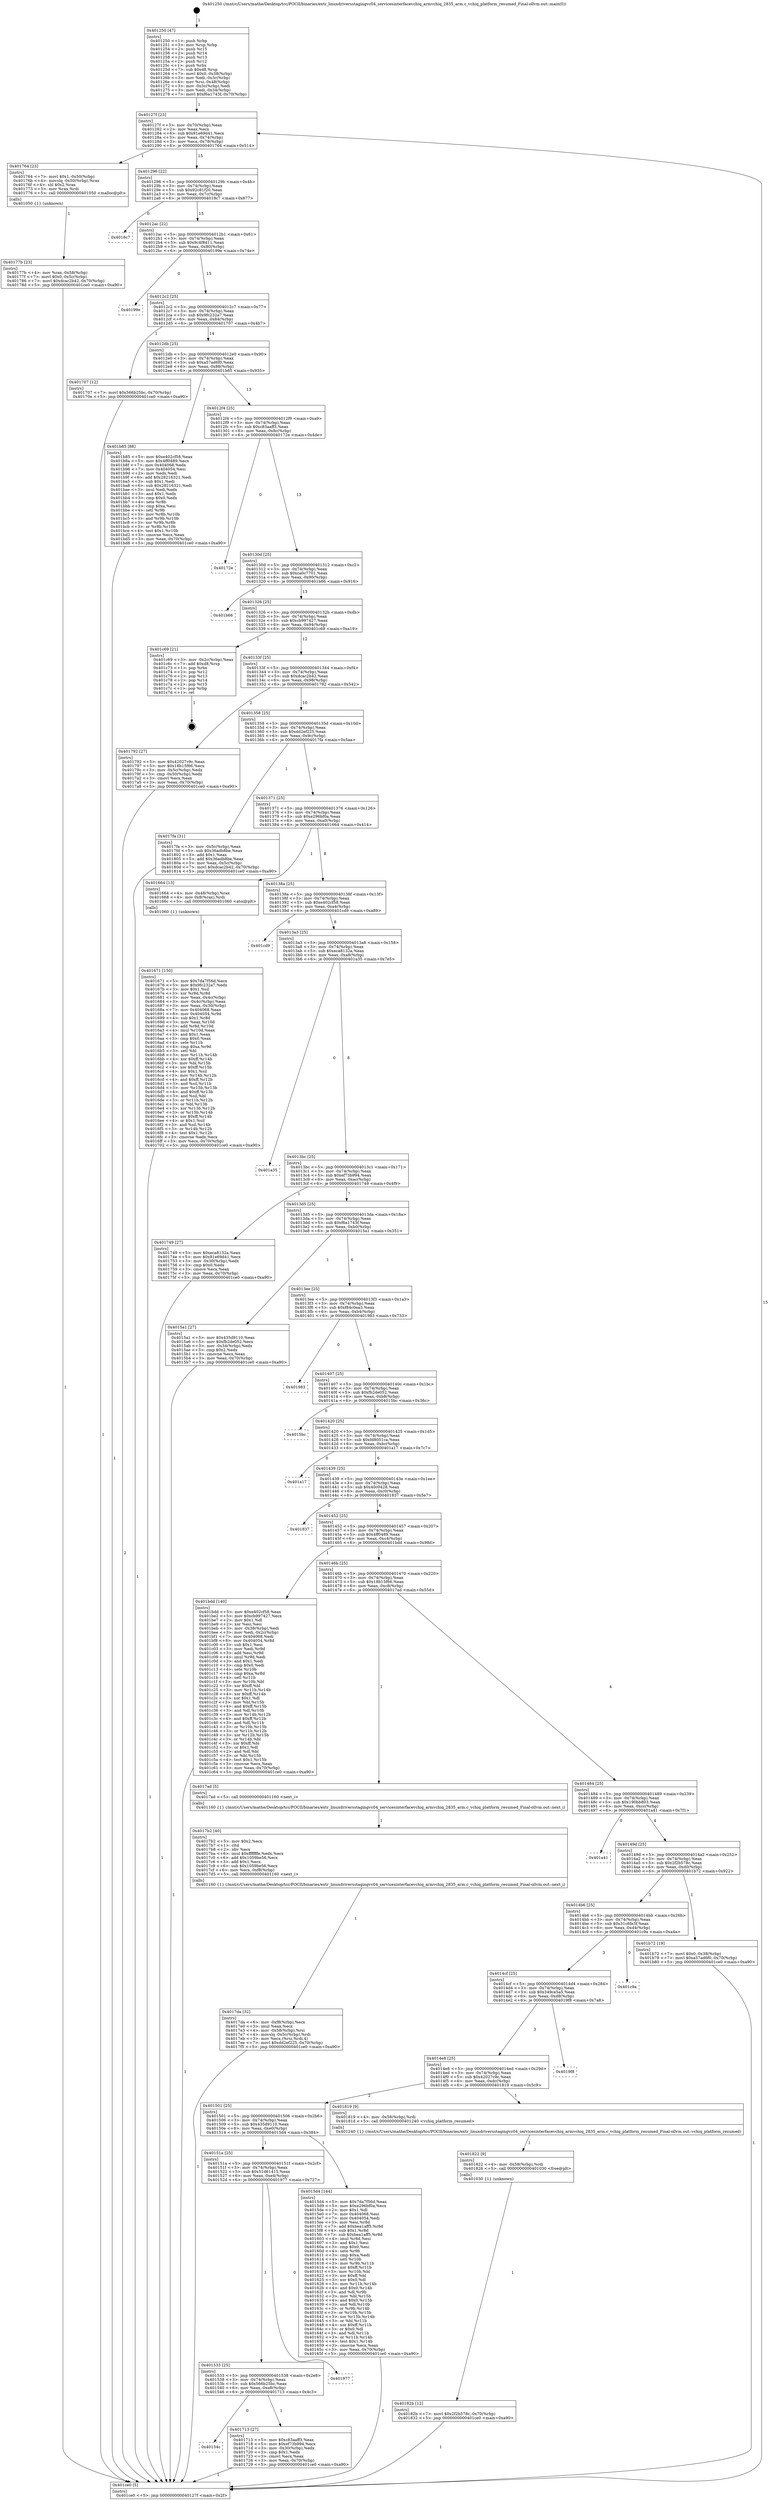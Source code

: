 digraph "0x401250" {
  label = "0x401250 (/mnt/c/Users/mathe/Desktop/tcc/POCII/binaries/extr_linuxdriversstagingvc04_servicesinterfacevchiq_armvchiq_2835_arm.c_vchiq_platform_resumed_Final-ollvm.out::main(0))"
  labelloc = "t"
  node[shape=record]

  Entry [label="",width=0.3,height=0.3,shape=circle,fillcolor=black,style=filled]
  "0x40127f" [label="{
     0x40127f [23]\l
     | [instrs]\l
     &nbsp;&nbsp;0x40127f \<+3\>: mov -0x70(%rbp),%eax\l
     &nbsp;&nbsp;0x401282 \<+2\>: mov %eax,%ecx\l
     &nbsp;&nbsp;0x401284 \<+6\>: sub $0x91e69d41,%ecx\l
     &nbsp;&nbsp;0x40128a \<+3\>: mov %eax,-0x74(%rbp)\l
     &nbsp;&nbsp;0x40128d \<+3\>: mov %ecx,-0x78(%rbp)\l
     &nbsp;&nbsp;0x401290 \<+6\>: je 0000000000401764 \<main+0x514\>\l
  }"]
  "0x401764" [label="{
     0x401764 [23]\l
     | [instrs]\l
     &nbsp;&nbsp;0x401764 \<+7\>: movl $0x1,-0x50(%rbp)\l
     &nbsp;&nbsp;0x40176b \<+4\>: movslq -0x50(%rbp),%rax\l
     &nbsp;&nbsp;0x40176f \<+4\>: shl $0x2,%rax\l
     &nbsp;&nbsp;0x401773 \<+3\>: mov %rax,%rdi\l
     &nbsp;&nbsp;0x401776 \<+5\>: call 0000000000401050 \<malloc@plt\>\l
     | [calls]\l
     &nbsp;&nbsp;0x401050 \{1\} (unknown)\l
  }"]
  "0x401296" [label="{
     0x401296 [22]\l
     | [instrs]\l
     &nbsp;&nbsp;0x401296 \<+5\>: jmp 000000000040129b \<main+0x4b\>\l
     &nbsp;&nbsp;0x40129b \<+3\>: mov -0x74(%rbp),%eax\l
     &nbsp;&nbsp;0x40129e \<+5\>: sub $0x92c81f20,%eax\l
     &nbsp;&nbsp;0x4012a3 \<+3\>: mov %eax,-0x7c(%rbp)\l
     &nbsp;&nbsp;0x4012a6 \<+6\>: je 00000000004018c7 \<main+0x677\>\l
  }"]
  Exit [label="",width=0.3,height=0.3,shape=circle,fillcolor=black,style=filled,peripheries=2]
  "0x4018c7" [label="{
     0x4018c7\l
  }", style=dashed]
  "0x4012ac" [label="{
     0x4012ac [22]\l
     | [instrs]\l
     &nbsp;&nbsp;0x4012ac \<+5\>: jmp 00000000004012b1 \<main+0x61\>\l
     &nbsp;&nbsp;0x4012b1 \<+3\>: mov -0x74(%rbp),%eax\l
     &nbsp;&nbsp;0x4012b4 \<+5\>: sub $0x9c4f8d11,%eax\l
     &nbsp;&nbsp;0x4012b9 \<+3\>: mov %eax,-0x80(%rbp)\l
     &nbsp;&nbsp;0x4012bc \<+6\>: je 000000000040199e \<main+0x74e\>\l
  }"]
  "0x40182b" [label="{
     0x40182b [12]\l
     | [instrs]\l
     &nbsp;&nbsp;0x40182b \<+7\>: movl $0x2f2b578c,-0x70(%rbp)\l
     &nbsp;&nbsp;0x401832 \<+5\>: jmp 0000000000401ce0 \<main+0xa90\>\l
  }"]
  "0x40199e" [label="{
     0x40199e\l
  }", style=dashed]
  "0x4012c2" [label="{
     0x4012c2 [25]\l
     | [instrs]\l
     &nbsp;&nbsp;0x4012c2 \<+5\>: jmp 00000000004012c7 \<main+0x77\>\l
     &nbsp;&nbsp;0x4012c7 \<+3\>: mov -0x74(%rbp),%eax\l
     &nbsp;&nbsp;0x4012ca \<+5\>: sub $0x9fc232a7,%eax\l
     &nbsp;&nbsp;0x4012cf \<+6\>: mov %eax,-0x84(%rbp)\l
     &nbsp;&nbsp;0x4012d5 \<+6\>: je 0000000000401707 \<main+0x4b7\>\l
  }"]
  "0x401822" [label="{
     0x401822 [9]\l
     | [instrs]\l
     &nbsp;&nbsp;0x401822 \<+4\>: mov -0x58(%rbp),%rdi\l
     &nbsp;&nbsp;0x401826 \<+5\>: call 0000000000401030 \<free@plt\>\l
     | [calls]\l
     &nbsp;&nbsp;0x401030 \{1\} (unknown)\l
  }"]
  "0x401707" [label="{
     0x401707 [12]\l
     | [instrs]\l
     &nbsp;&nbsp;0x401707 \<+7\>: movl $0x566b25bc,-0x70(%rbp)\l
     &nbsp;&nbsp;0x40170e \<+5\>: jmp 0000000000401ce0 \<main+0xa90\>\l
  }"]
  "0x4012db" [label="{
     0x4012db [25]\l
     | [instrs]\l
     &nbsp;&nbsp;0x4012db \<+5\>: jmp 00000000004012e0 \<main+0x90\>\l
     &nbsp;&nbsp;0x4012e0 \<+3\>: mov -0x74(%rbp),%eax\l
     &nbsp;&nbsp;0x4012e3 \<+5\>: sub $0xa57ad6f0,%eax\l
     &nbsp;&nbsp;0x4012e8 \<+6\>: mov %eax,-0x88(%rbp)\l
     &nbsp;&nbsp;0x4012ee \<+6\>: je 0000000000401b85 \<main+0x935\>\l
  }"]
  "0x4017da" [label="{
     0x4017da [32]\l
     | [instrs]\l
     &nbsp;&nbsp;0x4017da \<+6\>: mov -0xf8(%rbp),%ecx\l
     &nbsp;&nbsp;0x4017e0 \<+3\>: imul %eax,%ecx\l
     &nbsp;&nbsp;0x4017e3 \<+4\>: mov -0x58(%rbp),%rsi\l
     &nbsp;&nbsp;0x4017e7 \<+4\>: movslq -0x5c(%rbp),%rdi\l
     &nbsp;&nbsp;0x4017eb \<+3\>: mov %ecx,(%rsi,%rdi,4)\l
     &nbsp;&nbsp;0x4017ee \<+7\>: movl $0xdd2ef225,-0x70(%rbp)\l
     &nbsp;&nbsp;0x4017f5 \<+5\>: jmp 0000000000401ce0 \<main+0xa90\>\l
  }"]
  "0x401b85" [label="{
     0x401b85 [88]\l
     | [instrs]\l
     &nbsp;&nbsp;0x401b85 \<+5\>: mov $0xe402cf58,%eax\l
     &nbsp;&nbsp;0x401b8a \<+5\>: mov $0x4ff0489,%ecx\l
     &nbsp;&nbsp;0x401b8f \<+7\>: mov 0x404068,%edx\l
     &nbsp;&nbsp;0x401b96 \<+7\>: mov 0x404054,%esi\l
     &nbsp;&nbsp;0x401b9d \<+2\>: mov %edx,%edi\l
     &nbsp;&nbsp;0x401b9f \<+6\>: add $0x28216321,%edi\l
     &nbsp;&nbsp;0x401ba5 \<+3\>: sub $0x1,%edi\l
     &nbsp;&nbsp;0x401ba8 \<+6\>: sub $0x28216321,%edi\l
     &nbsp;&nbsp;0x401bae \<+3\>: imul %edi,%edx\l
     &nbsp;&nbsp;0x401bb1 \<+3\>: and $0x1,%edx\l
     &nbsp;&nbsp;0x401bb4 \<+3\>: cmp $0x0,%edx\l
     &nbsp;&nbsp;0x401bb7 \<+4\>: sete %r8b\l
     &nbsp;&nbsp;0x401bbb \<+3\>: cmp $0xa,%esi\l
     &nbsp;&nbsp;0x401bbe \<+4\>: setl %r9b\l
     &nbsp;&nbsp;0x401bc2 \<+3\>: mov %r8b,%r10b\l
     &nbsp;&nbsp;0x401bc5 \<+3\>: and %r9b,%r10b\l
     &nbsp;&nbsp;0x401bc8 \<+3\>: xor %r9b,%r8b\l
     &nbsp;&nbsp;0x401bcb \<+3\>: or %r8b,%r10b\l
     &nbsp;&nbsp;0x401bce \<+4\>: test $0x1,%r10b\l
     &nbsp;&nbsp;0x401bd2 \<+3\>: cmovne %ecx,%eax\l
     &nbsp;&nbsp;0x401bd5 \<+3\>: mov %eax,-0x70(%rbp)\l
     &nbsp;&nbsp;0x401bd8 \<+5\>: jmp 0000000000401ce0 \<main+0xa90\>\l
  }"]
  "0x4012f4" [label="{
     0x4012f4 [25]\l
     | [instrs]\l
     &nbsp;&nbsp;0x4012f4 \<+5\>: jmp 00000000004012f9 \<main+0xa9\>\l
     &nbsp;&nbsp;0x4012f9 \<+3\>: mov -0x74(%rbp),%eax\l
     &nbsp;&nbsp;0x4012fc \<+5\>: sub $0xc83aaff3,%eax\l
     &nbsp;&nbsp;0x401301 \<+6\>: mov %eax,-0x8c(%rbp)\l
     &nbsp;&nbsp;0x401307 \<+6\>: je 000000000040172e \<main+0x4de\>\l
  }"]
  "0x4017b2" [label="{
     0x4017b2 [40]\l
     | [instrs]\l
     &nbsp;&nbsp;0x4017b2 \<+5\>: mov $0x2,%ecx\l
     &nbsp;&nbsp;0x4017b7 \<+1\>: cltd\l
     &nbsp;&nbsp;0x4017b8 \<+2\>: idiv %ecx\l
     &nbsp;&nbsp;0x4017ba \<+6\>: imul $0xfffffffe,%edx,%ecx\l
     &nbsp;&nbsp;0x4017c0 \<+6\>: add $0x1059be56,%ecx\l
     &nbsp;&nbsp;0x4017c6 \<+3\>: add $0x1,%ecx\l
     &nbsp;&nbsp;0x4017c9 \<+6\>: sub $0x1059be56,%ecx\l
     &nbsp;&nbsp;0x4017cf \<+6\>: mov %ecx,-0xf8(%rbp)\l
     &nbsp;&nbsp;0x4017d5 \<+5\>: call 0000000000401160 \<next_i\>\l
     | [calls]\l
     &nbsp;&nbsp;0x401160 \{1\} (/mnt/c/Users/mathe/Desktop/tcc/POCII/binaries/extr_linuxdriversstagingvc04_servicesinterfacevchiq_armvchiq_2835_arm.c_vchiq_platform_resumed_Final-ollvm.out::next_i)\l
  }"]
  "0x40172e" [label="{
     0x40172e\l
  }", style=dashed]
  "0x40130d" [label="{
     0x40130d [25]\l
     | [instrs]\l
     &nbsp;&nbsp;0x40130d \<+5\>: jmp 0000000000401312 \<main+0xc2\>\l
     &nbsp;&nbsp;0x401312 \<+3\>: mov -0x74(%rbp),%eax\l
     &nbsp;&nbsp;0x401315 \<+5\>: sub $0xca0c7701,%eax\l
     &nbsp;&nbsp;0x40131a \<+6\>: mov %eax,-0x90(%rbp)\l
     &nbsp;&nbsp;0x401320 \<+6\>: je 0000000000401b66 \<main+0x916\>\l
  }"]
  "0x40177b" [label="{
     0x40177b [23]\l
     | [instrs]\l
     &nbsp;&nbsp;0x40177b \<+4\>: mov %rax,-0x58(%rbp)\l
     &nbsp;&nbsp;0x40177f \<+7\>: movl $0x0,-0x5c(%rbp)\l
     &nbsp;&nbsp;0x401786 \<+7\>: movl $0xdcac2b42,-0x70(%rbp)\l
     &nbsp;&nbsp;0x40178d \<+5\>: jmp 0000000000401ce0 \<main+0xa90\>\l
  }"]
  "0x401b66" [label="{
     0x401b66\l
  }", style=dashed]
  "0x401326" [label="{
     0x401326 [25]\l
     | [instrs]\l
     &nbsp;&nbsp;0x401326 \<+5\>: jmp 000000000040132b \<main+0xdb\>\l
     &nbsp;&nbsp;0x40132b \<+3\>: mov -0x74(%rbp),%eax\l
     &nbsp;&nbsp;0x40132e \<+5\>: sub $0xcb997427,%eax\l
     &nbsp;&nbsp;0x401333 \<+6\>: mov %eax,-0x94(%rbp)\l
     &nbsp;&nbsp;0x401339 \<+6\>: je 0000000000401c69 \<main+0xa19\>\l
  }"]
  "0x40154c" [label="{
     0x40154c\l
  }", style=dashed]
  "0x401c69" [label="{
     0x401c69 [21]\l
     | [instrs]\l
     &nbsp;&nbsp;0x401c69 \<+3\>: mov -0x2c(%rbp),%eax\l
     &nbsp;&nbsp;0x401c6c \<+7\>: add $0xd8,%rsp\l
     &nbsp;&nbsp;0x401c73 \<+1\>: pop %rbx\l
     &nbsp;&nbsp;0x401c74 \<+2\>: pop %r12\l
     &nbsp;&nbsp;0x401c76 \<+2\>: pop %r13\l
     &nbsp;&nbsp;0x401c78 \<+2\>: pop %r14\l
     &nbsp;&nbsp;0x401c7a \<+2\>: pop %r15\l
     &nbsp;&nbsp;0x401c7c \<+1\>: pop %rbp\l
     &nbsp;&nbsp;0x401c7d \<+1\>: ret\l
  }"]
  "0x40133f" [label="{
     0x40133f [25]\l
     | [instrs]\l
     &nbsp;&nbsp;0x40133f \<+5\>: jmp 0000000000401344 \<main+0xf4\>\l
     &nbsp;&nbsp;0x401344 \<+3\>: mov -0x74(%rbp),%eax\l
     &nbsp;&nbsp;0x401347 \<+5\>: sub $0xdcac2b42,%eax\l
     &nbsp;&nbsp;0x40134c \<+6\>: mov %eax,-0x98(%rbp)\l
     &nbsp;&nbsp;0x401352 \<+6\>: je 0000000000401792 \<main+0x542\>\l
  }"]
  "0x401713" [label="{
     0x401713 [27]\l
     | [instrs]\l
     &nbsp;&nbsp;0x401713 \<+5\>: mov $0xc83aaff3,%eax\l
     &nbsp;&nbsp;0x401718 \<+5\>: mov $0xef73b994,%ecx\l
     &nbsp;&nbsp;0x40171d \<+3\>: mov -0x30(%rbp),%edx\l
     &nbsp;&nbsp;0x401720 \<+3\>: cmp $0x1,%edx\l
     &nbsp;&nbsp;0x401723 \<+3\>: cmovl %ecx,%eax\l
     &nbsp;&nbsp;0x401726 \<+3\>: mov %eax,-0x70(%rbp)\l
     &nbsp;&nbsp;0x401729 \<+5\>: jmp 0000000000401ce0 \<main+0xa90\>\l
  }"]
  "0x401792" [label="{
     0x401792 [27]\l
     | [instrs]\l
     &nbsp;&nbsp;0x401792 \<+5\>: mov $0x42027c9c,%eax\l
     &nbsp;&nbsp;0x401797 \<+5\>: mov $0x18b15f66,%ecx\l
     &nbsp;&nbsp;0x40179c \<+3\>: mov -0x5c(%rbp),%edx\l
     &nbsp;&nbsp;0x40179f \<+3\>: cmp -0x50(%rbp),%edx\l
     &nbsp;&nbsp;0x4017a2 \<+3\>: cmovl %ecx,%eax\l
     &nbsp;&nbsp;0x4017a5 \<+3\>: mov %eax,-0x70(%rbp)\l
     &nbsp;&nbsp;0x4017a8 \<+5\>: jmp 0000000000401ce0 \<main+0xa90\>\l
  }"]
  "0x401358" [label="{
     0x401358 [25]\l
     | [instrs]\l
     &nbsp;&nbsp;0x401358 \<+5\>: jmp 000000000040135d \<main+0x10d\>\l
     &nbsp;&nbsp;0x40135d \<+3\>: mov -0x74(%rbp),%eax\l
     &nbsp;&nbsp;0x401360 \<+5\>: sub $0xdd2ef225,%eax\l
     &nbsp;&nbsp;0x401365 \<+6\>: mov %eax,-0x9c(%rbp)\l
     &nbsp;&nbsp;0x40136b \<+6\>: je 00000000004017fa \<main+0x5aa\>\l
  }"]
  "0x401533" [label="{
     0x401533 [25]\l
     | [instrs]\l
     &nbsp;&nbsp;0x401533 \<+5\>: jmp 0000000000401538 \<main+0x2e8\>\l
     &nbsp;&nbsp;0x401538 \<+3\>: mov -0x74(%rbp),%eax\l
     &nbsp;&nbsp;0x40153b \<+5\>: sub $0x566b25bc,%eax\l
     &nbsp;&nbsp;0x401540 \<+6\>: mov %eax,-0xe8(%rbp)\l
     &nbsp;&nbsp;0x401546 \<+6\>: je 0000000000401713 \<main+0x4c3\>\l
  }"]
  "0x4017fa" [label="{
     0x4017fa [31]\l
     | [instrs]\l
     &nbsp;&nbsp;0x4017fa \<+3\>: mov -0x5c(%rbp),%eax\l
     &nbsp;&nbsp;0x4017fd \<+5\>: sub $0x36adb8be,%eax\l
     &nbsp;&nbsp;0x401802 \<+3\>: add $0x1,%eax\l
     &nbsp;&nbsp;0x401805 \<+5\>: add $0x36adb8be,%eax\l
     &nbsp;&nbsp;0x40180a \<+3\>: mov %eax,-0x5c(%rbp)\l
     &nbsp;&nbsp;0x40180d \<+7\>: movl $0xdcac2b42,-0x70(%rbp)\l
     &nbsp;&nbsp;0x401814 \<+5\>: jmp 0000000000401ce0 \<main+0xa90\>\l
  }"]
  "0x401371" [label="{
     0x401371 [25]\l
     | [instrs]\l
     &nbsp;&nbsp;0x401371 \<+5\>: jmp 0000000000401376 \<main+0x126\>\l
     &nbsp;&nbsp;0x401376 \<+3\>: mov -0x74(%rbp),%eax\l
     &nbsp;&nbsp;0x401379 \<+5\>: sub $0xe296bf0a,%eax\l
     &nbsp;&nbsp;0x40137e \<+6\>: mov %eax,-0xa0(%rbp)\l
     &nbsp;&nbsp;0x401384 \<+6\>: je 0000000000401664 \<main+0x414\>\l
  }"]
  "0x401977" [label="{
     0x401977\l
  }", style=dashed]
  "0x401664" [label="{
     0x401664 [13]\l
     | [instrs]\l
     &nbsp;&nbsp;0x401664 \<+4\>: mov -0x48(%rbp),%rax\l
     &nbsp;&nbsp;0x401668 \<+4\>: mov 0x8(%rax),%rdi\l
     &nbsp;&nbsp;0x40166c \<+5\>: call 0000000000401060 \<atoi@plt\>\l
     | [calls]\l
     &nbsp;&nbsp;0x401060 \{1\} (unknown)\l
  }"]
  "0x40138a" [label="{
     0x40138a [25]\l
     | [instrs]\l
     &nbsp;&nbsp;0x40138a \<+5\>: jmp 000000000040138f \<main+0x13f\>\l
     &nbsp;&nbsp;0x40138f \<+3\>: mov -0x74(%rbp),%eax\l
     &nbsp;&nbsp;0x401392 \<+5\>: sub $0xe402cf58,%eax\l
     &nbsp;&nbsp;0x401397 \<+6\>: mov %eax,-0xa4(%rbp)\l
     &nbsp;&nbsp;0x40139d \<+6\>: je 0000000000401cd9 \<main+0xa89\>\l
  }"]
  "0x401671" [label="{
     0x401671 [150]\l
     | [instrs]\l
     &nbsp;&nbsp;0x401671 \<+5\>: mov $0x7da7f56d,%ecx\l
     &nbsp;&nbsp;0x401676 \<+5\>: mov $0x9fc232a7,%edx\l
     &nbsp;&nbsp;0x40167b \<+3\>: mov $0x1,%sil\l
     &nbsp;&nbsp;0x40167e \<+3\>: xor %r8d,%r8d\l
     &nbsp;&nbsp;0x401681 \<+3\>: mov %eax,-0x4c(%rbp)\l
     &nbsp;&nbsp;0x401684 \<+3\>: mov -0x4c(%rbp),%eax\l
     &nbsp;&nbsp;0x401687 \<+3\>: mov %eax,-0x30(%rbp)\l
     &nbsp;&nbsp;0x40168a \<+7\>: mov 0x404068,%eax\l
     &nbsp;&nbsp;0x401691 \<+8\>: mov 0x404054,%r9d\l
     &nbsp;&nbsp;0x401699 \<+4\>: sub $0x1,%r8d\l
     &nbsp;&nbsp;0x40169d \<+3\>: mov %eax,%r10d\l
     &nbsp;&nbsp;0x4016a0 \<+3\>: add %r8d,%r10d\l
     &nbsp;&nbsp;0x4016a3 \<+4\>: imul %r10d,%eax\l
     &nbsp;&nbsp;0x4016a7 \<+3\>: and $0x1,%eax\l
     &nbsp;&nbsp;0x4016aa \<+3\>: cmp $0x0,%eax\l
     &nbsp;&nbsp;0x4016ad \<+4\>: sete %r11b\l
     &nbsp;&nbsp;0x4016b1 \<+4\>: cmp $0xa,%r9d\l
     &nbsp;&nbsp;0x4016b5 \<+3\>: setl %bl\l
     &nbsp;&nbsp;0x4016b8 \<+3\>: mov %r11b,%r14b\l
     &nbsp;&nbsp;0x4016bb \<+4\>: xor $0xff,%r14b\l
     &nbsp;&nbsp;0x4016bf \<+3\>: mov %bl,%r15b\l
     &nbsp;&nbsp;0x4016c2 \<+4\>: xor $0xff,%r15b\l
     &nbsp;&nbsp;0x4016c6 \<+4\>: xor $0x1,%sil\l
     &nbsp;&nbsp;0x4016ca \<+3\>: mov %r14b,%r12b\l
     &nbsp;&nbsp;0x4016cd \<+4\>: and $0xff,%r12b\l
     &nbsp;&nbsp;0x4016d1 \<+3\>: and %sil,%r11b\l
     &nbsp;&nbsp;0x4016d4 \<+3\>: mov %r15b,%r13b\l
     &nbsp;&nbsp;0x4016d7 \<+4\>: and $0xff,%r13b\l
     &nbsp;&nbsp;0x4016db \<+3\>: and %sil,%bl\l
     &nbsp;&nbsp;0x4016de \<+3\>: or %r11b,%r12b\l
     &nbsp;&nbsp;0x4016e1 \<+3\>: or %bl,%r13b\l
     &nbsp;&nbsp;0x4016e4 \<+3\>: xor %r13b,%r12b\l
     &nbsp;&nbsp;0x4016e7 \<+3\>: or %r15b,%r14b\l
     &nbsp;&nbsp;0x4016ea \<+4\>: xor $0xff,%r14b\l
     &nbsp;&nbsp;0x4016ee \<+4\>: or $0x1,%sil\l
     &nbsp;&nbsp;0x4016f2 \<+3\>: and %sil,%r14b\l
     &nbsp;&nbsp;0x4016f5 \<+3\>: or %r14b,%r12b\l
     &nbsp;&nbsp;0x4016f8 \<+4\>: test $0x1,%r12b\l
     &nbsp;&nbsp;0x4016fc \<+3\>: cmovne %edx,%ecx\l
     &nbsp;&nbsp;0x4016ff \<+3\>: mov %ecx,-0x70(%rbp)\l
     &nbsp;&nbsp;0x401702 \<+5\>: jmp 0000000000401ce0 \<main+0xa90\>\l
  }"]
  "0x401cd9" [label="{
     0x401cd9\l
  }", style=dashed]
  "0x4013a3" [label="{
     0x4013a3 [25]\l
     | [instrs]\l
     &nbsp;&nbsp;0x4013a3 \<+5\>: jmp 00000000004013a8 \<main+0x158\>\l
     &nbsp;&nbsp;0x4013a8 \<+3\>: mov -0x74(%rbp),%eax\l
     &nbsp;&nbsp;0x4013ab \<+5\>: sub $0xeca8132a,%eax\l
     &nbsp;&nbsp;0x4013b0 \<+6\>: mov %eax,-0xa8(%rbp)\l
     &nbsp;&nbsp;0x4013b6 \<+6\>: je 0000000000401a35 \<main+0x7e5\>\l
  }"]
  "0x40151a" [label="{
     0x40151a [25]\l
     | [instrs]\l
     &nbsp;&nbsp;0x40151a \<+5\>: jmp 000000000040151f \<main+0x2cf\>\l
     &nbsp;&nbsp;0x40151f \<+3\>: mov -0x74(%rbp),%eax\l
     &nbsp;&nbsp;0x401522 \<+5\>: sub $0x51d61415,%eax\l
     &nbsp;&nbsp;0x401527 \<+6\>: mov %eax,-0xe4(%rbp)\l
     &nbsp;&nbsp;0x40152d \<+6\>: je 0000000000401977 \<main+0x727\>\l
  }"]
  "0x401a35" [label="{
     0x401a35\l
  }", style=dashed]
  "0x4013bc" [label="{
     0x4013bc [25]\l
     | [instrs]\l
     &nbsp;&nbsp;0x4013bc \<+5\>: jmp 00000000004013c1 \<main+0x171\>\l
     &nbsp;&nbsp;0x4013c1 \<+3\>: mov -0x74(%rbp),%eax\l
     &nbsp;&nbsp;0x4013c4 \<+5\>: sub $0xef73b994,%eax\l
     &nbsp;&nbsp;0x4013c9 \<+6\>: mov %eax,-0xac(%rbp)\l
     &nbsp;&nbsp;0x4013cf \<+6\>: je 0000000000401749 \<main+0x4f9\>\l
  }"]
  "0x4015d4" [label="{
     0x4015d4 [144]\l
     | [instrs]\l
     &nbsp;&nbsp;0x4015d4 \<+5\>: mov $0x7da7f56d,%eax\l
     &nbsp;&nbsp;0x4015d9 \<+5\>: mov $0xe296bf0a,%ecx\l
     &nbsp;&nbsp;0x4015de \<+2\>: mov $0x1,%dl\l
     &nbsp;&nbsp;0x4015e0 \<+7\>: mov 0x404068,%esi\l
     &nbsp;&nbsp;0x4015e7 \<+7\>: mov 0x404054,%edi\l
     &nbsp;&nbsp;0x4015ee \<+3\>: mov %esi,%r8d\l
     &nbsp;&nbsp;0x4015f1 \<+7\>: add $0xbea1aff5,%r8d\l
     &nbsp;&nbsp;0x4015f8 \<+4\>: sub $0x1,%r8d\l
     &nbsp;&nbsp;0x4015fc \<+7\>: sub $0xbea1aff5,%r8d\l
     &nbsp;&nbsp;0x401603 \<+4\>: imul %r8d,%esi\l
     &nbsp;&nbsp;0x401607 \<+3\>: and $0x1,%esi\l
     &nbsp;&nbsp;0x40160a \<+3\>: cmp $0x0,%esi\l
     &nbsp;&nbsp;0x40160d \<+4\>: sete %r9b\l
     &nbsp;&nbsp;0x401611 \<+3\>: cmp $0xa,%edi\l
     &nbsp;&nbsp;0x401614 \<+4\>: setl %r10b\l
     &nbsp;&nbsp;0x401618 \<+3\>: mov %r9b,%r11b\l
     &nbsp;&nbsp;0x40161b \<+4\>: xor $0xff,%r11b\l
     &nbsp;&nbsp;0x40161f \<+3\>: mov %r10b,%bl\l
     &nbsp;&nbsp;0x401622 \<+3\>: xor $0xff,%bl\l
     &nbsp;&nbsp;0x401625 \<+3\>: xor $0x0,%dl\l
     &nbsp;&nbsp;0x401628 \<+3\>: mov %r11b,%r14b\l
     &nbsp;&nbsp;0x40162b \<+4\>: and $0x0,%r14b\l
     &nbsp;&nbsp;0x40162f \<+3\>: and %dl,%r9b\l
     &nbsp;&nbsp;0x401632 \<+3\>: mov %bl,%r15b\l
     &nbsp;&nbsp;0x401635 \<+4\>: and $0x0,%r15b\l
     &nbsp;&nbsp;0x401639 \<+3\>: and %dl,%r10b\l
     &nbsp;&nbsp;0x40163c \<+3\>: or %r9b,%r14b\l
     &nbsp;&nbsp;0x40163f \<+3\>: or %r10b,%r15b\l
     &nbsp;&nbsp;0x401642 \<+3\>: xor %r15b,%r14b\l
     &nbsp;&nbsp;0x401645 \<+3\>: or %bl,%r11b\l
     &nbsp;&nbsp;0x401648 \<+4\>: xor $0xff,%r11b\l
     &nbsp;&nbsp;0x40164c \<+3\>: or $0x0,%dl\l
     &nbsp;&nbsp;0x40164f \<+3\>: and %dl,%r11b\l
     &nbsp;&nbsp;0x401652 \<+3\>: or %r11b,%r14b\l
     &nbsp;&nbsp;0x401655 \<+4\>: test $0x1,%r14b\l
     &nbsp;&nbsp;0x401659 \<+3\>: cmovne %ecx,%eax\l
     &nbsp;&nbsp;0x40165c \<+3\>: mov %eax,-0x70(%rbp)\l
     &nbsp;&nbsp;0x40165f \<+5\>: jmp 0000000000401ce0 \<main+0xa90\>\l
  }"]
  "0x401749" [label="{
     0x401749 [27]\l
     | [instrs]\l
     &nbsp;&nbsp;0x401749 \<+5\>: mov $0xeca8132a,%eax\l
     &nbsp;&nbsp;0x40174e \<+5\>: mov $0x91e69d41,%ecx\l
     &nbsp;&nbsp;0x401753 \<+3\>: mov -0x30(%rbp),%edx\l
     &nbsp;&nbsp;0x401756 \<+3\>: cmp $0x0,%edx\l
     &nbsp;&nbsp;0x401759 \<+3\>: cmove %ecx,%eax\l
     &nbsp;&nbsp;0x40175c \<+3\>: mov %eax,-0x70(%rbp)\l
     &nbsp;&nbsp;0x40175f \<+5\>: jmp 0000000000401ce0 \<main+0xa90\>\l
  }"]
  "0x4013d5" [label="{
     0x4013d5 [25]\l
     | [instrs]\l
     &nbsp;&nbsp;0x4013d5 \<+5\>: jmp 00000000004013da \<main+0x18a\>\l
     &nbsp;&nbsp;0x4013da \<+3\>: mov -0x74(%rbp),%eax\l
     &nbsp;&nbsp;0x4013dd \<+5\>: sub $0xf6a1743f,%eax\l
     &nbsp;&nbsp;0x4013e2 \<+6\>: mov %eax,-0xb0(%rbp)\l
     &nbsp;&nbsp;0x4013e8 \<+6\>: je 00000000004015a1 \<main+0x351\>\l
  }"]
  "0x401501" [label="{
     0x401501 [25]\l
     | [instrs]\l
     &nbsp;&nbsp;0x401501 \<+5\>: jmp 0000000000401506 \<main+0x2b6\>\l
     &nbsp;&nbsp;0x401506 \<+3\>: mov -0x74(%rbp),%eax\l
     &nbsp;&nbsp;0x401509 \<+5\>: sub $0x435d9110,%eax\l
     &nbsp;&nbsp;0x40150e \<+6\>: mov %eax,-0xe0(%rbp)\l
     &nbsp;&nbsp;0x401514 \<+6\>: je 00000000004015d4 \<main+0x384\>\l
  }"]
  "0x4015a1" [label="{
     0x4015a1 [27]\l
     | [instrs]\l
     &nbsp;&nbsp;0x4015a1 \<+5\>: mov $0x435d9110,%eax\l
     &nbsp;&nbsp;0x4015a6 \<+5\>: mov $0xfb2de052,%ecx\l
     &nbsp;&nbsp;0x4015ab \<+3\>: mov -0x34(%rbp),%edx\l
     &nbsp;&nbsp;0x4015ae \<+3\>: cmp $0x2,%edx\l
     &nbsp;&nbsp;0x4015b1 \<+3\>: cmovne %ecx,%eax\l
     &nbsp;&nbsp;0x4015b4 \<+3\>: mov %eax,-0x70(%rbp)\l
     &nbsp;&nbsp;0x4015b7 \<+5\>: jmp 0000000000401ce0 \<main+0xa90\>\l
  }"]
  "0x4013ee" [label="{
     0x4013ee [25]\l
     | [instrs]\l
     &nbsp;&nbsp;0x4013ee \<+5\>: jmp 00000000004013f3 \<main+0x1a3\>\l
     &nbsp;&nbsp;0x4013f3 \<+3\>: mov -0x74(%rbp),%eax\l
     &nbsp;&nbsp;0x4013f6 \<+5\>: sub $0xf84c0ea3,%eax\l
     &nbsp;&nbsp;0x4013fb \<+6\>: mov %eax,-0xb4(%rbp)\l
     &nbsp;&nbsp;0x401401 \<+6\>: je 0000000000401983 \<main+0x733\>\l
  }"]
  "0x401ce0" [label="{
     0x401ce0 [5]\l
     | [instrs]\l
     &nbsp;&nbsp;0x401ce0 \<+5\>: jmp 000000000040127f \<main+0x2f\>\l
  }"]
  "0x401250" [label="{
     0x401250 [47]\l
     | [instrs]\l
     &nbsp;&nbsp;0x401250 \<+1\>: push %rbp\l
     &nbsp;&nbsp;0x401251 \<+3\>: mov %rsp,%rbp\l
     &nbsp;&nbsp;0x401254 \<+2\>: push %r15\l
     &nbsp;&nbsp;0x401256 \<+2\>: push %r14\l
     &nbsp;&nbsp;0x401258 \<+2\>: push %r13\l
     &nbsp;&nbsp;0x40125a \<+2\>: push %r12\l
     &nbsp;&nbsp;0x40125c \<+1\>: push %rbx\l
     &nbsp;&nbsp;0x40125d \<+7\>: sub $0xd8,%rsp\l
     &nbsp;&nbsp;0x401264 \<+7\>: movl $0x0,-0x38(%rbp)\l
     &nbsp;&nbsp;0x40126b \<+3\>: mov %edi,-0x3c(%rbp)\l
     &nbsp;&nbsp;0x40126e \<+4\>: mov %rsi,-0x48(%rbp)\l
     &nbsp;&nbsp;0x401272 \<+3\>: mov -0x3c(%rbp),%edi\l
     &nbsp;&nbsp;0x401275 \<+3\>: mov %edi,-0x34(%rbp)\l
     &nbsp;&nbsp;0x401278 \<+7\>: movl $0xf6a1743f,-0x70(%rbp)\l
  }"]
  "0x401819" [label="{
     0x401819 [9]\l
     | [instrs]\l
     &nbsp;&nbsp;0x401819 \<+4\>: mov -0x58(%rbp),%rdi\l
     &nbsp;&nbsp;0x40181d \<+5\>: call 0000000000401240 \<vchiq_platform_resumed\>\l
     | [calls]\l
     &nbsp;&nbsp;0x401240 \{1\} (/mnt/c/Users/mathe/Desktop/tcc/POCII/binaries/extr_linuxdriversstagingvc04_servicesinterfacevchiq_armvchiq_2835_arm.c_vchiq_platform_resumed_Final-ollvm.out::vchiq_platform_resumed)\l
  }"]
  "0x401983" [label="{
     0x401983\l
  }", style=dashed]
  "0x401407" [label="{
     0x401407 [25]\l
     | [instrs]\l
     &nbsp;&nbsp;0x401407 \<+5\>: jmp 000000000040140c \<main+0x1bc\>\l
     &nbsp;&nbsp;0x40140c \<+3\>: mov -0x74(%rbp),%eax\l
     &nbsp;&nbsp;0x40140f \<+5\>: sub $0xfb2de052,%eax\l
     &nbsp;&nbsp;0x401414 \<+6\>: mov %eax,-0xb8(%rbp)\l
     &nbsp;&nbsp;0x40141a \<+6\>: je 00000000004015bc \<main+0x36c\>\l
  }"]
  "0x4014e8" [label="{
     0x4014e8 [25]\l
     | [instrs]\l
     &nbsp;&nbsp;0x4014e8 \<+5\>: jmp 00000000004014ed \<main+0x29d\>\l
     &nbsp;&nbsp;0x4014ed \<+3\>: mov -0x74(%rbp),%eax\l
     &nbsp;&nbsp;0x4014f0 \<+5\>: sub $0x42027c9c,%eax\l
     &nbsp;&nbsp;0x4014f5 \<+6\>: mov %eax,-0xdc(%rbp)\l
     &nbsp;&nbsp;0x4014fb \<+6\>: je 0000000000401819 \<main+0x5c9\>\l
  }"]
  "0x4015bc" [label="{
     0x4015bc\l
  }", style=dashed]
  "0x401420" [label="{
     0x401420 [25]\l
     | [instrs]\l
     &nbsp;&nbsp;0x401420 \<+5\>: jmp 0000000000401425 \<main+0x1d5\>\l
     &nbsp;&nbsp;0x401425 \<+3\>: mov -0x74(%rbp),%eax\l
     &nbsp;&nbsp;0x401428 \<+5\>: sub $0xfd8051ca,%eax\l
     &nbsp;&nbsp;0x40142d \<+6\>: mov %eax,-0xbc(%rbp)\l
     &nbsp;&nbsp;0x401433 \<+6\>: je 0000000000401a17 \<main+0x7c7\>\l
  }"]
  "0x4019f8" [label="{
     0x4019f8\l
  }", style=dashed]
  "0x401a17" [label="{
     0x401a17\l
  }", style=dashed]
  "0x401439" [label="{
     0x401439 [25]\l
     | [instrs]\l
     &nbsp;&nbsp;0x401439 \<+5\>: jmp 000000000040143e \<main+0x1ee\>\l
     &nbsp;&nbsp;0x40143e \<+3\>: mov -0x74(%rbp),%eax\l
     &nbsp;&nbsp;0x401441 \<+5\>: sub $0x40c0428,%eax\l
     &nbsp;&nbsp;0x401446 \<+6\>: mov %eax,-0xc0(%rbp)\l
     &nbsp;&nbsp;0x40144c \<+6\>: je 0000000000401837 \<main+0x5e7\>\l
  }"]
  "0x4014cf" [label="{
     0x4014cf [25]\l
     | [instrs]\l
     &nbsp;&nbsp;0x4014cf \<+5\>: jmp 00000000004014d4 \<main+0x284\>\l
     &nbsp;&nbsp;0x4014d4 \<+3\>: mov -0x74(%rbp),%eax\l
     &nbsp;&nbsp;0x4014d7 \<+5\>: sub $0x349ce5a5,%eax\l
     &nbsp;&nbsp;0x4014dc \<+6\>: mov %eax,-0xd8(%rbp)\l
     &nbsp;&nbsp;0x4014e2 \<+6\>: je 00000000004019f8 \<main+0x7a8\>\l
  }"]
  "0x401837" [label="{
     0x401837\l
  }", style=dashed]
  "0x401452" [label="{
     0x401452 [25]\l
     | [instrs]\l
     &nbsp;&nbsp;0x401452 \<+5\>: jmp 0000000000401457 \<main+0x207\>\l
     &nbsp;&nbsp;0x401457 \<+3\>: mov -0x74(%rbp),%eax\l
     &nbsp;&nbsp;0x40145a \<+5\>: sub $0x4ff0489,%eax\l
     &nbsp;&nbsp;0x40145f \<+6\>: mov %eax,-0xc4(%rbp)\l
     &nbsp;&nbsp;0x401465 \<+6\>: je 0000000000401bdd \<main+0x98d\>\l
  }"]
  "0x401c9a" [label="{
     0x401c9a\l
  }", style=dashed]
  "0x401bdd" [label="{
     0x401bdd [140]\l
     | [instrs]\l
     &nbsp;&nbsp;0x401bdd \<+5\>: mov $0xe402cf58,%eax\l
     &nbsp;&nbsp;0x401be2 \<+5\>: mov $0xcb997427,%ecx\l
     &nbsp;&nbsp;0x401be7 \<+2\>: mov $0x1,%dl\l
     &nbsp;&nbsp;0x401be9 \<+2\>: xor %esi,%esi\l
     &nbsp;&nbsp;0x401beb \<+3\>: mov -0x38(%rbp),%edi\l
     &nbsp;&nbsp;0x401bee \<+3\>: mov %edi,-0x2c(%rbp)\l
     &nbsp;&nbsp;0x401bf1 \<+7\>: mov 0x404068,%edi\l
     &nbsp;&nbsp;0x401bf8 \<+8\>: mov 0x404054,%r8d\l
     &nbsp;&nbsp;0x401c00 \<+3\>: sub $0x1,%esi\l
     &nbsp;&nbsp;0x401c03 \<+3\>: mov %edi,%r9d\l
     &nbsp;&nbsp;0x401c06 \<+3\>: add %esi,%r9d\l
     &nbsp;&nbsp;0x401c09 \<+4\>: imul %r9d,%edi\l
     &nbsp;&nbsp;0x401c0d \<+3\>: and $0x1,%edi\l
     &nbsp;&nbsp;0x401c10 \<+3\>: cmp $0x0,%edi\l
     &nbsp;&nbsp;0x401c13 \<+4\>: sete %r10b\l
     &nbsp;&nbsp;0x401c17 \<+4\>: cmp $0xa,%r8d\l
     &nbsp;&nbsp;0x401c1b \<+4\>: setl %r11b\l
     &nbsp;&nbsp;0x401c1f \<+3\>: mov %r10b,%bl\l
     &nbsp;&nbsp;0x401c22 \<+3\>: xor $0xff,%bl\l
     &nbsp;&nbsp;0x401c25 \<+3\>: mov %r11b,%r14b\l
     &nbsp;&nbsp;0x401c28 \<+4\>: xor $0xff,%r14b\l
     &nbsp;&nbsp;0x401c2c \<+3\>: xor $0x1,%dl\l
     &nbsp;&nbsp;0x401c2f \<+3\>: mov %bl,%r15b\l
     &nbsp;&nbsp;0x401c32 \<+4\>: and $0xff,%r15b\l
     &nbsp;&nbsp;0x401c36 \<+3\>: and %dl,%r10b\l
     &nbsp;&nbsp;0x401c39 \<+3\>: mov %r14b,%r12b\l
     &nbsp;&nbsp;0x401c3c \<+4\>: and $0xff,%r12b\l
     &nbsp;&nbsp;0x401c40 \<+3\>: and %dl,%r11b\l
     &nbsp;&nbsp;0x401c43 \<+3\>: or %r10b,%r15b\l
     &nbsp;&nbsp;0x401c46 \<+3\>: or %r11b,%r12b\l
     &nbsp;&nbsp;0x401c49 \<+3\>: xor %r12b,%r15b\l
     &nbsp;&nbsp;0x401c4c \<+3\>: or %r14b,%bl\l
     &nbsp;&nbsp;0x401c4f \<+3\>: xor $0xff,%bl\l
     &nbsp;&nbsp;0x401c52 \<+3\>: or $0x1,%dl\l
     &nbsp;&nbsp;0x401c55 \<+2\>: and %dl,%bl\l
     &nbsp;&nbsp;0x401c57 \<+3\>: or %bl,%r15b\l
     &nbsp;&nbsp;0x401c5a \<+4\>: test $0x1,%r15b\l
     &nbsp;&nbsp;0x401c5e \<+3\>: cmovne %ecx,%eax\l
     &nbsp;&nbsp;0x401c61 \<+3\>: mov %eax,-0x70(%rbp)\l
     &nbsp;&nbsp;0x401c64 \<+5\>: jmp 0000000000401ce0 \<main+0xa90\>\l
  }"]
  "0x40146b" [label="{
     0x40146b [25]\l
     | [instrs]\l
     &nbsp;&nbsp;0x40146b \<+5\>: jmp 0000000000401470 \<main+0x220\>\l
     &nbsp;&nbsp;0x401470 \<+3\>: mov -0x74(%rbp),%eax\l
     &nbsp;&nbsp;0x401473 \<+5\>: sub $0x18b15f66,%eax\l
     &nbsp;&nbsp;0x401478 \<+6\>: mov %eax,-0xc8(%rbp)\l
     &nbsp;&nbsp;0x40147e \<+6\>: je 00000000004017ad \<main+0x55d\>\l
  }"]
  "0x4014b6" [label="{
     0x4014b6 [25]\l
     | [instrs]\l
     &nbsp;&nbsp;0x4014b6 \<+5\>: jmp 00000000004014bb \<main+0x26b\>\l
     &nbsp;&nbsp;0x4014bb \<+3\>: mov -0x74(%rbp),%eax\l
     &nbsp;&nbsp;0x4014be \<+5\>: sub $0x31c6fe3f,%eax\l
     &nbsp;&nbsp;0x4014c3 \<+6\>: mov %eax,-0xd4(%rbp)\l
     &nbsp;&nbsp;0x4014c9 \<+6\>: je 0000000000401c9a \<main+0xa4a\>\l
  }"]
  "0x4017ad" [label="{
     0x4017ad [5]\l
     | [instrs]\l
     &nbsp;&nbsp;0x4017ad \<+5\>: call 0000000000401160 \<next_i\>\l
     | [calls]\l
     &nbsp;&nbsp;0x401160 \{1\} (/mnt/c/Users/mathe/Desktop/tcc/POCII/binaries/extr_linuxdriversstagingvc04_servicesinterfacevchiq_armvchiq_2835_arm.c_vchiq_platform_resumed_Final-ollvm.out::next_i)\l
  }"]
  "0x401484" [label="{
     0x401484 [25]\l
     | [instrs]\l
     &nbsp;&nbsp;0x401484 \<+5\>: jmp 0000000000401489 \<main+0x239\>\l
     &nbsp;&nbsp;0x401489 \<+3\>: mov -0x74(%rbp),%eax\l
     &nbsp;&nbsp;0x40148c \<+5\>: sub $0x190bb803,%eax\l
     &nbsp;&nbsp;0x401491 \<+6\>: mov %eax,-0xcc(%rbp)\l
     &nbsp;&nbsp;0x401497 \<+6\>: je 0000000000401a41 \<main+0x7f1\>\l
  }"]
  "0x401b72" [label="{
     0x401b72 [19]\l
     | [instrs]\l
     &nbsp;&nbsp;0x401b72 \<+7\>: movl $0x0,-0x38(%rbp)\l
     &nbsp;&nbsp;0x401b79 \<+7\>: movl $0xa57ad6f0,-0x70(%rbp)\l
     &nbsp;&nbsp;0x401b80 \<+5\>: jmp 0000000000401ce0 \<main+0xa90\>\l
  }"]
  "0x401a41" [label="{
     0x401a41\l
  }", style=dashed]
  "0x40149d" [label="{
     0x40149d [25]\l
     | [instrs]\l
     &nbsp;&nbsp;0x40149d \<+5\>: jmp 00000000004014a2 \<main+0x252\>\l
     &nbsp;&nbsp;0x4014a2 \<+3\>: mov -0x74(%rbp),%eax\l
     &nbsp;&nbsp;0x4014a5 \<+5\>: sub $0x2f2b578c,%eax\l
     &nbsp;&nbsp;0x4014aa \<+6\>: mov %eax,-0xd0(%rbp)\l
     &nbsp;&nbsp;0x4014b0 \<+6\>: je 0000000000401b72 \<main+0x922\>\l
  }"]
  Entry -> "0x401250" [label=" 1"]
  "0x40127f" -> "0x401764" [label=" 1"]
  "0x40127f" -> "0x401296" [label=" 15"]
  "0x401c69" -> Exit [label=" 1"]
  "0x401296" -> "0x4018c7" [label=" 0"]
  "0x401296" -> "0x4012ac" [label=" 15"]
  "0x401bdd" -> "0x401ce0" [label=" 1"]
  "0x4012ac" -> "0x40199e" [label=" 0"]
  "0x4012ac" -> "0x4012c2" [label=" 15"]
  "0x401b85" -> "0x401ce0" [label=" 1"]
  "0x4012c2" -> "0x401707" [label=" 1"]
  "0x4012c2" -> "0x4012db" [label=" 14"]
  "0x401b72" -> "0x401ce0" [label=" 1"]
  "0x4012db" -> "0x401b85" [label=" 1"]
  "0x4012db" -> "0x4012f4" [label=" 13"]
  "0x40182b" -> "0x401ce0" [label=" 1"]
  "0x4012f4" -> "0x40172e" [label=" 0"]
  "0x4012f4" -> "0x40130d" [label=" 13"]
  "0x401822" -> "0x40182b" [label=" 1"]
  "0x40130d" -> "0x401b66" [label=" 0"]
  "0x40130d" -> "0x401326" [label=" 13"]
  "0x401819" -> "0x401822" [label=" 1"]
  "0x401326" -> "0x401c69" [label=" 1"]
  "0x401326" -> "0x40133f" [label=" 12"]
  "0x4017fa" -> "0x401ce0" [label=" 1"]
  "0x40133f" -> "0x401792" [label=" 2"]
  "0x40133f" -> "0x401358" [label=" 10"]
  "0x4017da" -> "0x401ce0" [label=" 1"]
  "0x401358" -> "0x4017fa" [label=" 1"]
  "0x401358" -> "0x401371" [label=" 9"]
  "0x4017ad" -> "0x4017b2" [label=" 1"]
  "0x401371" -> "0x401664" [label=" 1"]
  "0x401371" -> "0x40138a" [label=" 8"]
  "0x401792" -> "0x401ce0" [label=" 2"]
  "0x40138a" -> "0x401cd9" [label=" 0"]
  "0x40138a" -> "0x4013a3" [label=" 8"]
  "0x401764" -> "0x40177b" [label=" 1"]
  "0x4013a3" -> "0x401a35" [label=" 0"]
  "0x4013a3" -> "0x4013bc" [label=" 8"]
  "0x401749" -> "0x401ce0" [label=" 1"]
  "0x4013bc" -> "0x401749" [label=" 1"]
  "0x4013bc" -> "0x4013d5" [label=" 7"]
  "0x401713" -> "0x401ce0" [label=" 1"]
  "0x4013d5" -> "0x4015a1" [label=" 1"]
  "0x4013d5" -> "0x4013ee" [label=" 6"]
  "0x4015a1" -> "0x401ce0" [label=" 1"]
  "0x401250" -> "0x40127f" [label=" 1"]
  "0x401ce0" -> "0x40127f" [label=" 15"]
  "0x401533" -> "0x401713" [label=" 1"]
  "0x4013ee" -> "0x401983" [label=" 0"]
  "0x4013ee" -> "0x401407" [label=" 6"]
  "0x4017b2" -> "0x4017da" [label=" 1"]
  "0x401407" -> "0x4015bc" [label=" 0"]
  "0x401407" -> "0x401420" [label=" 6"]
  "0x40151a" -> "0x401977" [label=" 0"]
  "0x401420" -> "0x401a17" [label=" 0"]
  "0x401420" -> "0x401439" [label=" 6"]
  "0x40177b" -> "0x401ce0" [label=" 1"]
  "0x401439" -> "0x401837" [label=" 0"]
  "0x401439" -> "0x401452" [label=" 6"]
  "0x401671" -> "0x401ce0" [label=" 1"]
  "0x401452" -> "0x401bdd" [label=" 1"]
  "0x401452" -> "0x40146b" [label=" 5"]
  "0x401664" -> "0x401671" [label=" 1"]
  "0x40146b" -> "0x4017ad" [label=" 1"]
  "0x40146b" -> "0x401484" [label=" 4"]
  "0x401501" -> "0x40151a" [label=" 1"]
  "0x401484" -> "0x401a41" [label=" 0"]
  "0x401484" -> "0x40149d" [label=" 4"]
  "0x401501" -> "0x4015d4" [label=" 1"]
  "0x40149d" -> "0x401b72" [label=" 1"]
  "0x40149d" -> "0x4014b6" [label=" 3"]
  "0x4015d4" -> "0x401ce0" [label=" 1"]
  "0x4014b6" -> "0x401c9a" [label=" 0"]
  "0x4014b6" -> "0x4014cf" [label=" 3"]
  "0x401707" -> "0x401ce0" [label=" 1"]
  "0x4014cf" -> "0x4019f8" [label=" 0"]
  "0x4014cf" -> "0x4014e8" [label=" 3"]
  "0x40151a" -> "0x401533" [label=" 1"]
  "0x4014e8" -> "0x401819" [label=" 1"]
  "0x4014e8" -> "0x401501" [label=" 2"]
  "0x401533" -> "0x40154c" [label=" 0"]
}
